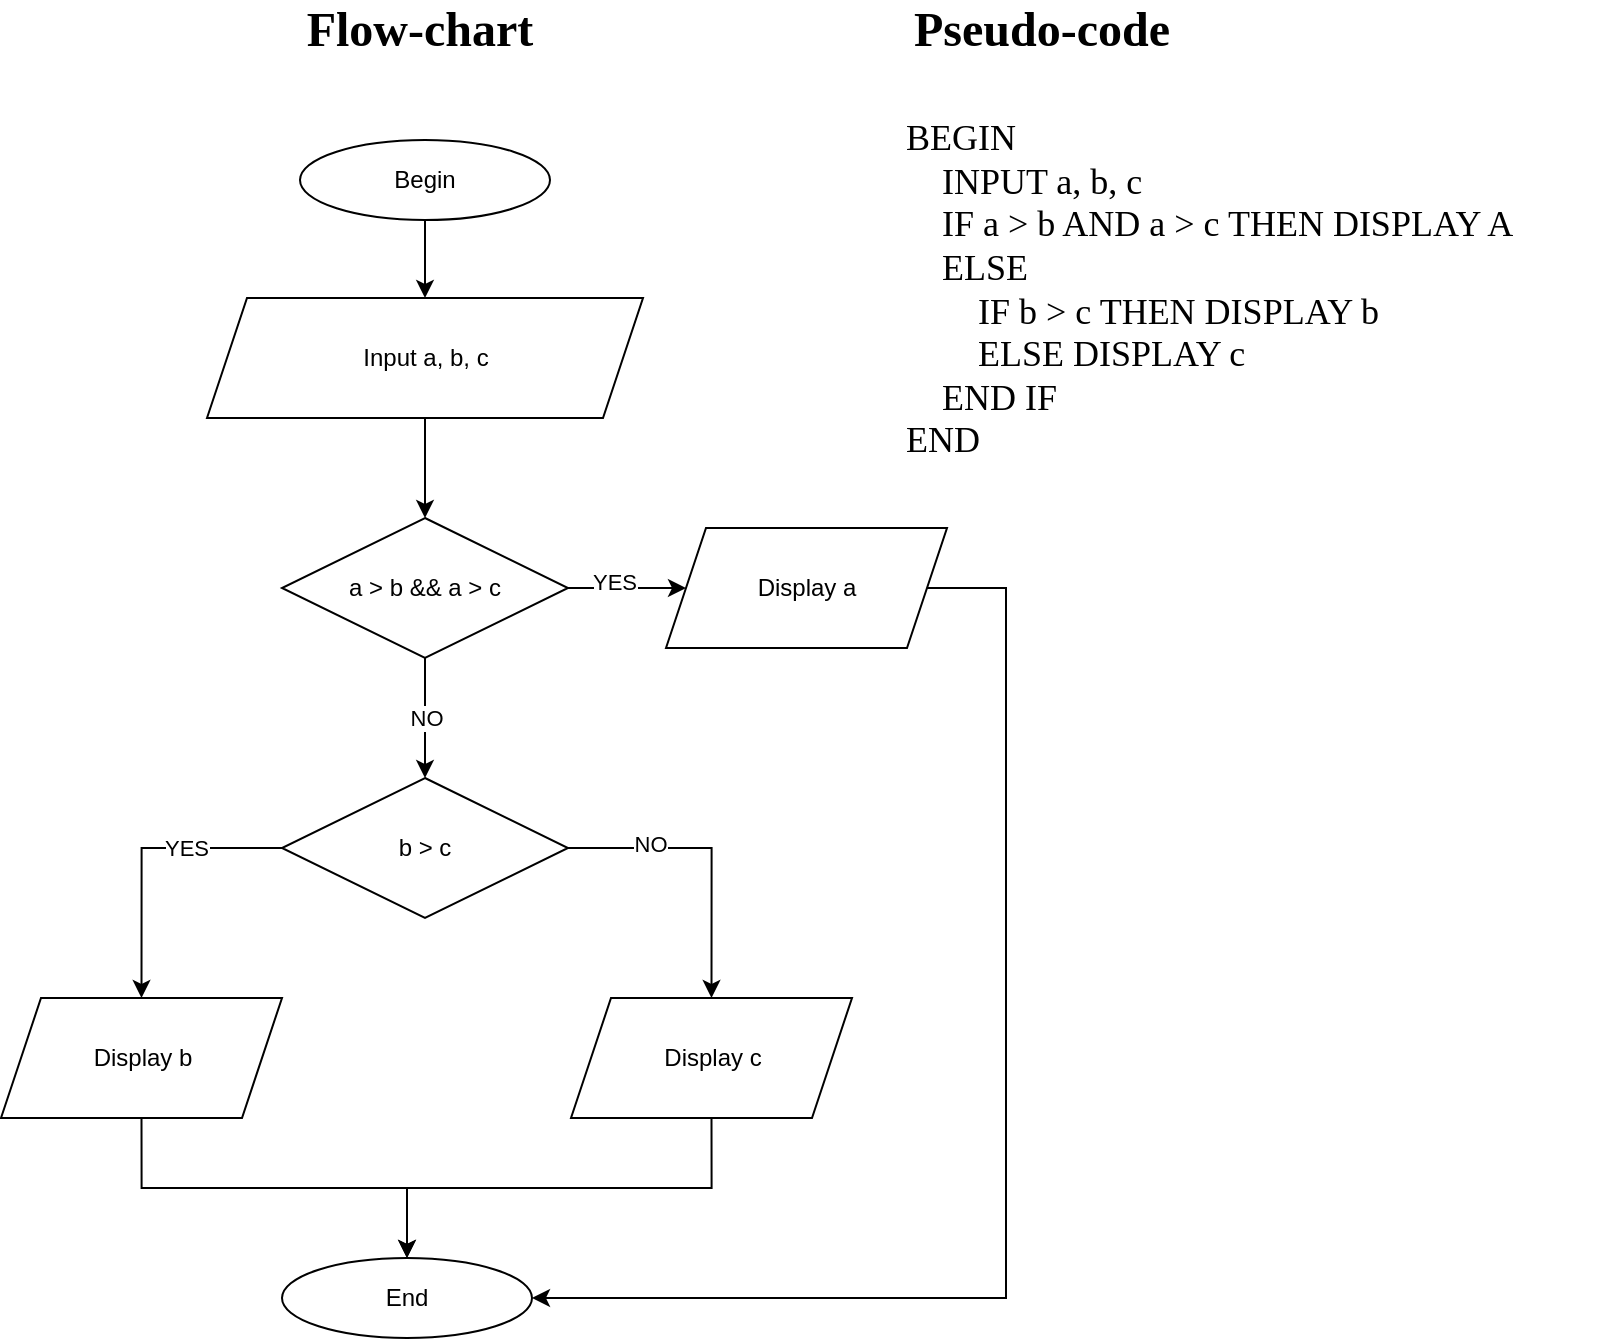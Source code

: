 <mxfile version="26.2.4">
  <diagram name="Page-1" id="oxx9ixeie5zmjR4nP32J">
    <mxGraphModel grid="1" page="1" gridSize="10" guides="1" tooltips="1" connect="1" arrows="1" fold="1" pageScale="1" pageWidth="850" pageHeight="1100" math="0" shadow="0">
      <root>
        <mxCell id="0" />
        <mxCell id="1" parent="0" />
        <mxCell id="NSItNtSuZTto0WYb-rwc-1" value="Flow-chart" style="text;html=1;align=center;verticalAlign=middle;whiteSpace=wrap;rounded=0;fontStyle=1;fontFamily=Times New Roman;fontSize=24;labelPosition=center;verticalLabelPosition=middle;" vertex="1" parent="1">
          <mxGeometry x="152" y="101" width="190" height="30" as="geometry" />
        </mxCell>
        <mxCell id="NSItNtSuZTto0WYb-rwc-2" value="Pseudo-code" style="text;html=1;align=center;verticalAlign=middle;whiteSpace=wrap;rounded=0;fontStyle=1;fontFamily=Times New Roman;fontSize=24;labelPosition=center;verticalLabelPosition=middle;" vertex="1" parent="1">
          <mxGeometry x="463" y="101" width="190" height="30" as="geometry" />
        </mxCell>
        <mxCell id="NSItNtSuZTto0WYb-rwc-3" style="edgeStyle=orthogonalEdgeStyle;rounded=0;orthogonalLoop=1;jettySize=auto;html=1;exitX=0.5;exitY=1;exitDx=0;exitDy=0;entryX=0.5;entryY=0;entryDx=0;entryDy=0;" edge="1" parent="1" source="NSItNtSuZTto0WYb-rwc-4" target="NSItNtSuZTto0WYb-rwc-6">
          <mxGeometry relative="1" as="geometry" />
        </mxCell>
        <mxCell id="NSItNtSuZTto0WYb-rwc-4" value="Begin" style="ellipse;whiteSpace=wrap;html=1;" vertex="1" parent="1">
          <mxGeometry x="187" y="171" width="125" height="40" as="geometry" />
        </mxCell>
        <mxCell id="NSItNtSuZTto0WYb-rwc-19" style="edgeStyle=orthogonalEdgeStyle;rounded=0;orthogonalLoop=1;jettySize=auto;html=1;exitX=0.5;exitY=1;exitDx=0;exitDy=0;entryX=0.5;entryY=0;entryDx=0;entryDy=0;" edge="1" parent="1" source="NSItNtSuZTto0WYb-rwc-6" target="NSItNtSuZTto0WYb-rwc-13">
          <mxGeometry relative="1" as="geometry" />
        </mxCell>
        <mxCell id="NSItNtSuZTto0WYb-rwc-6" value="Input a, b, c" style="shape=parallelogram;perimeter=parallelogramPerimeter;whiteSpace=wrap;html=1;fixedSize=1;" vertex="1" parent="1">
          <mxGeometry x="140.5" y="250" width="218" height="60" as="geometry" />
        </mxCell>
        <mxCell id="NSItNtSuZTto0WYb-rwc-9" value="End" style="ellipse;whiteSpace=wrap;html=1;" vertex="1" parent="1">
          <mxGeometry x="178" y="730" width="125" height="40" as="geometry" />
        </mxCell>
        <mxCell id="NSItNtSuZTto0WYb-rwc-12" value="&lt;div&gt;BEGIN&lt;/div&gt;&lt;div&gt;&amp;nbsp; &amp;nbsp; INPUT a, b, c&lt;/div&gt;&lt;div&gt;&amp;nbsp; &amp;nbsp; IF a &amp;gt; b AND a &amp;gt; c THEN DISPLAY A&lt;/div&gt;&lt;div&gt;&amp;nbsp; &amp;nbsp; ELSE&lt;/div&gt;&lt;div&gt;&amp;nbsp; &amp;nbsp; &amp;nbsp; &amp;nbsp; IF b &amp;gt; c THEN DISPLAY b&lt;/div&gt;&lt;div&gt;&amp;nbsp; &amp;nbsp; &amp;nbsp; &amp;nbsp; ELSE DISPLAY c&lt;/div&gt;&lt;div&gt;&amp;nbsp; &amp;nbsp; END IF&lt;/div&gt;&lt;div&gt;END&lt;/div&gt;" style="text;html=1;align=left;verticalAlign=middle;whiteSpace=wrap;rounded=0;labelPosition=center;verticalLabelPosition=middle;fontFamily=Times New Roman;fontSize=18;" vertex="1" parent="1">
          <mxGeometry x="488" y="151" width="352" height="189" as="geometry" />
        </mxCell>
        <mxCell id="NSItNtSuZTto0WYb-rwc-20" style="edgeStyle=orthogonalEdgeStyle;rounded=0;orthogonalLoop=1;jettySize=auto;html=1;exitX=1;exitY=0.5;exitDx=0;exitDy=0;entryX=0;entryY=0.5;entryDx=0;entryDy=0;" edge="1" parent="1" source="NSItNtSuZTto0WYb-rwc-13" target="NSItNtSuZTto0WYb-rwc-15">
          <mxGeometry relative="1" as="geometry" />
        </mxCell>
        <mxCell id="NSItNtSuZTto0WYb-rwc-28" value="YES" style="edgeLabel;html=1;align=center;verticalAlign=middle;resizable=0;points=[];" connectable="0" vertex="1" parent="NSItNtSuZTto0WYb-rwc-20">
          <mxGeometry x="-0.22" y="3" relative="1" as="geometry">
            <mxPoint as="offset" />
          </mxGeometry>
        </mxCell>
        <mxCell id="NSItNtSuZTto0WYb-rwc-21" style="edgeStyle=orthogonalEdgeStyle;rounded=0;orthogonalLoop=1;jettySize=auto;html=1;exitX=0.5;exitY=1;exitDx=0;exitDy=0;entryX=0.5;entryY=0;entryDx=0;entryDy=0;" edge="1" parent="1" source="NSItNtSuZTto0WYb-rwc-13" target="NSItNtSuZTto0WYb-rwc-16">
          <mxGeometry relative="1" as="geometry" />
        </mxCell>
        <mxCell id="NSItNtSuZTto0WYb-rwc-29" value="NO" style="edgeLabel;html=1;align=center;verticalAlign=middle;resizable=0;points=[];" connectable="0" vertex="1" parent="NSItNtSuZTto0WYb-rwc-21">
          <mxGeometry x="-0.333" y="-2" relative="1" as="geometry">
            <mxPoint x="2" y="10" as="offset" />
          </mxGeometry>
        </mxCell>
        <mxCell id="NSItNtSuZTto0WYb-rwc-13" value="a &amp;gt; b &amp;amp;&amp;amp; a &amp;gt; c" style="rhombus;whiteSpace=wrap;html=1;" vertex="1" parent="1">
          <mxGeometry x="178" y="360" width="143" height="70" as="geometry" />
        </mxCell>
        <mxCell id="NSItNtSuZTto0WYb-rwc-27" style="edgeStyle=orthogonalEdgeStyle;rounded=0;orthogonalLoop=1;jettySize=auto;html=1;exitX=1;exitY=0.5;exitDx=0;exitDy=0;entryX=1;entryY=0.5;entryDx=0;entryDy=0;" edge="1" parent="1" source="NSItNtSuZTto0WYb-rwc-15" target="NSItNtSuZTto0WYb-rwc-9">
          <mxGeometry relative="1" as="geometry">
            <Array as="points">
              <mxPoint x="540" y="395" />
              <mxPoint x="540" y="750" />
            </Array>
          </mxGeometry>
        </mxCell>
        <mxCell id="NSItNtSuZTto0WYb-rwc-15" value="Display a" style="shape=parallelogram;perimeter=parallelogramPerimeter;whiteSpace=wrap;html=1;fixedSize=1;" vertex="1" parent="1">
          <mxGeometry x="370" y="365" width="140.5" height="60" as="geometry" />
        </mxCell>
        <mxCell id="NSItNtSuZTto0WYb-rwc-22" style="edgeStyle=orthogonalEdgeStyle;rounded=0;orthogonalLoop=1;jettySize=auto;html=1;exitX=0;exitY=0.5;exitDx=0;exitDy=0;entryX=0.5;entryY=0;entryDx=0;entryDy=0;" edge="1" parent="1" source="NSItNtSuZTto0WYb-rwc-16" target="NSItNtSuZTto0WYb-rwc-17">
          <mxGeometry relative="1" as="geometry" />
        </mxCell>
        <mxCell id="NSItNtSuZTto0WYb-rwc-30" value="YES" style="edgeLabel;html=1;align=center;verticalAlign=middle;resizable=0;points=[];" connectable="0" vertex="1" parent="NSItNtSuZTto0WYb-rwc-22">
          <mxGeometry x="-0.339" relative="1" as="geometry">
            <mxPoint as="offset" />
          </mxGeometry>
        </mxCell>
        <mxCell id="NSItNtSuZTto0WYb-rwc-23" style="edgeStyle=orthogonalEdgeStyle;rounded=0;orthogonalLoop=1;jettySize=auto;html=1;exitX=1;exitY=0.5;exitDx=0;exitDy=0;entryX=0.5;entryY=0;entryDx=0;entryDy=0;" edge="1" parent="1" source="NSItNtSuZTto0WYb-rwc-16" target="NSItNtSuZTto0WYb-rwc-18">
          <mxGeometry relative="1" as="geometry" />
        </mxCell>
        <mxCell id="NSItNtSuZTto0WYb-rwc-31" value="NO" style="edgeLabel;html=1;align=center;verticalAlign=middle;resizable=0;points=[];" connectable="0" vertex="1" parent="NSItNtSuZTto0WYb-rwc-23">
          <mxGeometry x="-0.441" y="2" relative="1" as="geometry">
            <mxPoint as="offset" />
          </mxGeometry>
        </mxCell>
        <mxCell id="NSItNtSuZTto0WYb-rwc-16" value="b &amp;gt; c" style="rhombus;whiteSpace=wrap;html=1;" vertex="1" parent="1">
          <mxGeometry x="178" y="490" width="143" height="70" as="geometry" />
        </mxCell>
        <mxCell id="NSItNtSuZTto0WYb-rwc-24" style="edgeStyle=orthogonalEdgeStyle;rounded=0;orthogonalLoop=1;jettySize=auto;html=1;exitX=0.5;exitY=1;exitDx=0;exitDy=0;entryX=0.5;entryY=0;entryDx=0;entryDy=0;" edge="1" parent="1" source="NSItNtSuZTto0WYb-rwc-17" target="NSItNtSuZTto0WYb-rwc-9">
          <mxGeometry relative="1" as="geometry" />
        </mxCell>
        <mxCell id="NSItNtSuZTto0WYb-rwc-17" value="Display b" style="shape=parallelogram;perimeter=parallelogramPerimeter;whiteSpace=wrap;html=1;fixedSize=1;" vertex="1" parent="1">
          <mxGeometry x="37.5" y="600" width="140.5" height="60" as="geometry" />
        </mxCell>
        <mxCell id="NSItNtSuZTto0WYb-rwc-26" style="edgeStyle=orthogonalEdgeStyle;rounded=0;orthogonalLoop=1;jettySize=auto;html=1;exitX=0.5;exitY=1;exitDx=0;exitDy=0;entryX=0.5;entryY=0;entryDx=0;entryDy=0;" edge="1" parent="1" source="NSItNtSuZTto0WYb-rwc-18" target="NSItNtSuZTto0WYb-rwc-9">
          <mxGeometry relative="1" as="geometry" />
        </mxCell>
        <mxCell id="NSItNtSuZTto0WYb-rwc-18" value="Display c" style="shape=parallelogram;perimeter=parallelogramPerimeter;whiteSpace=wrap;html=1;fixedSize=1;" vertex="1" parent="1">
          <mxGeometry x="322.5" y="600" width="140.5" height="60" as="geometry" />
        </mxCell>
      </root>
    </mxGraphModel>
  </diagram>
</mxfile>
